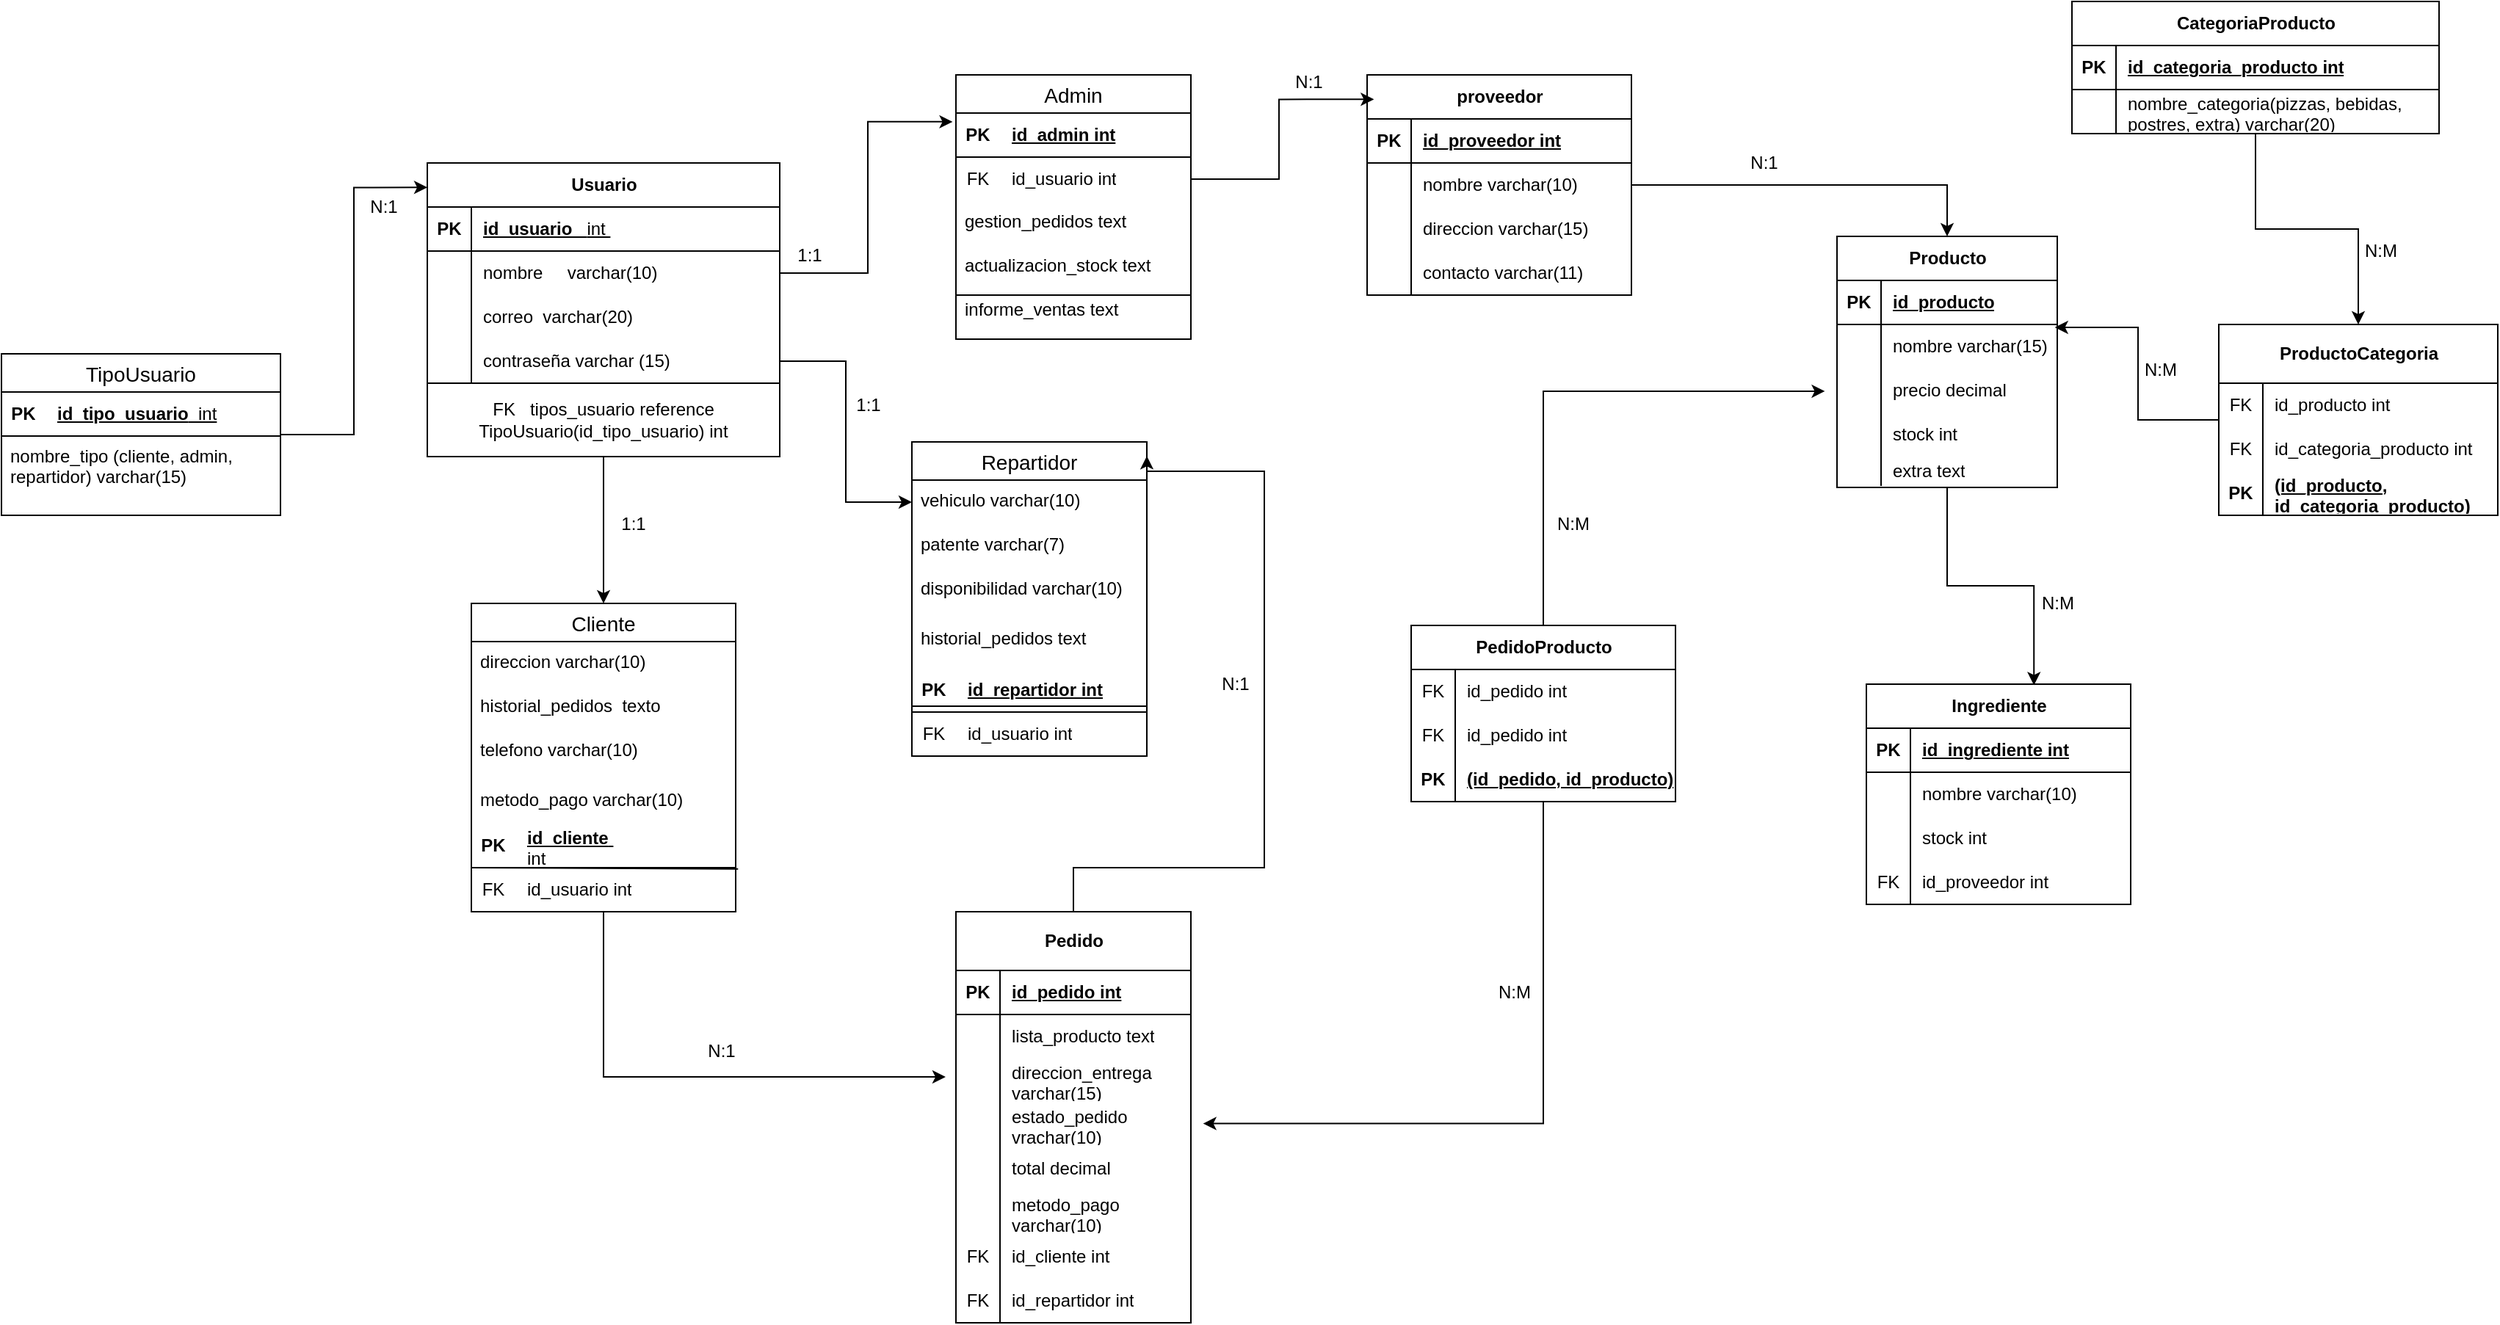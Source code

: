 <mxfile version="24.4.3" type="device">
  <diagram name="Página-1" id="sMlDPub_7h2AhAdDci2x">
    <mxGraphModel dx="1290" dy="562" grid="1" gridSize="10" guides="1" tooltips="1" connect="1" arrows="1" fold="1" page="1" pageScale="1" pageWidth="2339" pageHeight="3300" math="0" shadow="0">
      <root>
        <mxCell id="0" />
        <mxCell id="1" parent="0" />
        <mxCell id="TSrwqDApZDIMnhR_7PWg-1" value="" style="group" parent="1" vertex="1" connectable="0">
          <mxGeometry x="400" y="130" width="240" height="200" as="geometry" />
        </mxCell>
        <mxCell id="TSrwqDApZDIMnhR_7PWg-2" value="Usuario" style="shape=table;startSize=30;container=1;collapsible=1;childLayout=tableLayout;fixedRows=1;rowLines=0;fontStyle=1;align=center;resizeLast=1;html=1;" parent="TSrwqDApZDIMnhR_7PWg-1" vertex="1">
          <mxGeometry width="240.0" height="166.667" as="geometry" />
        </mxCell>
        <mxCell id="TSrwqDApZDIMnhR_7PWg-3" value="" style="shape=tableRow;horizontal=0;startSize=0;swimlaneHead=0;swimlaneBody=0;fillColor=none;collapsible=0;dropTarget=0;points=[[0,0.5],[1,0.5]];portConstraint=eastwest;top=0;left=0;right=0;bottom=1;" parent="TSrwqDApZDIMnhR_7PWg-2" vertex="1">
          <mxGeometry y="30" width="240.0" height="30" as="geometry" />
        </mxCell>
        <mxCell id="TSrwqDApZDIMnhR_7PWg-4" value="PK" style="shape=partialRectangle;connectable=0;fillColor=none;top=0;left=0;bottom=0;right=0;fontStyle=1;overflow=hidden;whiteSpace=wrap;html=1;" parent="TSrwqDApZDIMnhR_7PWg-3" vertex="1">
          <mxGeometry width="30" height="30" as="geometry">
            <mxRectangle width="30" height="30" as="alternateBounds" />
          </mxGeometry>
        </mxCell>
        <mxCell id="TSrwqDApZDIMnhR_7PWg-5" value="id_usuario&amp;nbsp; &amp;nbsp;&lt;span style=&quot;font-weight: normal;&quot;&gt;int&amp;nbsp;&lt;/span&gt;" style="shape=partialRectangle;connectable=0;fillColor=none;top=0;left=0;bottom=0;right=0;align=left;spacingLeft=6;fontStyle=5;overflow=hidden;whiteSpace=wrap;html=1;" parent="TSrwqDApZDIMnhR_7PWg-3" vertex="1">
          <mxGeometry x="30" width="210.0" height="30" as="geometry">
            <mxRectangle width="210.0" height="30" as="alternateBounds" />
          </mxGeometry>
        </mxCell>
        <mxCell id="TSrwqDApZDIMnhR_7PWg-6" value="" style="shape=tableRow;horizontal=0;startSize=0;swimlaneHead=0;swimlaneBody=0;fillColor=none;collapsible=0;dropTarget=0;points=[[0,0.5],[1,0.5]];portConstraint=eastwest;top=0;left=0;right=0;bottom=0;" parent="TSrwqDApZDIMnhR_7PWg-2" vertex="1">
          <mxGeometry y="60" width="240.0" height="30" as="geometry" />
        </mxCell>
        <mxCell id="TSrwqDApZDIMnhR_7PWg-7" value="" style="shape=partialRectangle;connectable=0;fillColor=none;top=0;left=0;bottom=0;right=0;editable=1;overflow=hidden;whiteSpace=wrap;html=1;" parent="TSrwqDApZDIMnhR_7PWg-6" vertex="1">
          <mxGeometry width="30" height="30" as="geometry">
            <mxRectangle width="30" height="30" as="alternateBounds" />
          </mxGeometry>
        </mxCell>
        <mxCell id="TSrwqDApZDIMnhR_7PWg-8" value="nombre&amp;nbsp; &amp;nbsp; &amp;nbsp;varchar(10)" style="shape=partialRectangle;connectable=0;fillColor=none;top=0;left=0;bottom=0;right=0;align=left;spacingLeft=6;overflow=hidden;whiteSpace=wrap;html=1;" parent="TSrwqDApZDIMnhR_7PWg-6" vertex="1">
          <mxGeometry x="30" width="210.0" height="30" as="geometry">
            <mxRectangle width="210.0" height="30" as="alternateBounds" />
          </mxGeometry>
        </mxCell>
        <mxCell id="TSrwqDApZDIMnhR_7PWg-9" value="" style="shape=tableRow;horizontal=0;startSize=0;swimlaneHead=0;swimlaneBody=0;fillColor=none;collapsible=0;dropTarget=0;points=[[0,0.5],[1,0.5]];portConstraint=eastwest;top=0;left=0;right=0;bottom=0;" parent="TSrwqDApZDIMnhR_7PWg-2" vertex="1">
          <mxGeometry y="90" width="240.0" height="30" as="geometry" />
        </mxCell>
        <mxCell id="TSrwqDApZDIMnhR_7PWg-10" value="" style="shape=partialRectangle;connectable=0;fillColor=none;top=0;left=0;bottom=0;right=0;editable=1;overflow=hidden;whiteSpace=wrap;html=1;" parent="TSrwqDApZDIMnhR_7PWg-9" vertex="1">
          <mxGeometry width="30" height="30" as="geometry">
            <mxRectangle width="30" height="30" as="alternateBounds" />
          </mxGeometry>
        </mxCell>
        <mxCell id="TSrwqDApZDIMnhR_7PWg-11" value="correo&amp;nbsp; varchar(20)" style="shape=partialRectangle;connectable=0;fillColor=none;top=0;left=0;bottom=0;right=0;align=left;spacingLeft=6;overflow=hidden;whiteSpace=wrap;html=1;" parent="TSrwqDApZDIMnhR_7PWg-9" vertex="1">
          <mxGeometry x="30" width="210.0" height="30" as="geometry">
            <mxRectangle width="210.0" height="30" as="alternateBounds" />
          </mxGeometry>
        </mxCell>
        <mxCell id="TSrwqDApZDIMnhR_7PWg-12" value="" style="shape=tableRow;horizontal=0;startSize=0;swimlaneHead=0;swimlaneBody=0;fillColor=none;collapsible=0;dropTarget=0;points=[[0,0.5],[1,0.5]];portConstraint=eastwest;top=0;left=0;right=0;bottom=0;" parent="TSrwqDApZDIMnhR_7PWg-2" vertex="1">
          <mxGeometry y="120" width="240.0" height="30" as="geometry" />
        </mxCell>
        <mxCell id="TSrwqDApZDIMnhR_7PWg-13" value="" style="shape=partialRectangle;connectable=0;fillColor=none;top=0;left=0;bottom=0;right=0;editable=1;overflow=hidden;whiteSpace=wrap;html=1;" parent="TSrwqDApZDIMnhR_7PWg-12" vertex="1">
          <mxGeometry width="30" height="30" as="geometry">
            <mxRectangle width="30" height="30" as="alternateBounds" />
          </mxGeometry>
        </mxCell>
        <mxCell id="TSrwqDApZDIMnhR_7PWg-14" value="contraseña varchar (15)" style="shape=partialRectangle;connectable=0;fillColor=none;top=0;left=0;bottom=0;right=0;align=left;spacingLeft=6;overflow=hidden;whiteSpace=wrap;html=1;" parent="TSrwqDApZDIMnhR_7PWg-12" vertex="1">
          <mxGeometry x="30" width="210.0" height="30" as="geometry">
            <mxRectangle width="210.0" height="30" as="alternateBounds" />
          </mxGeometry>
        </mxCell>
        <mxCell id="TSrwqDApZDIMnhR_7PWg-15" value="FK &amp;nbsp; tipos_usuario reference TipoUsuario(id_tipo_usuario) int" style="whiteSpace=wrap;html=1;align=center;" parent="TSrwqDApZDIMnhR_7PWg-1" vertex="1">
          <mxGeometry y="150" width="240" height="50" as="geometry" />
        </mxCell>
        <mxCell id="TSrwqDApZDIMnhR_7PWg-16" value="Cliente" style="swimlane;fontStyle=0;childLayout=stackLayout;horizontal=1;startSize=26;horizontalStack=0;resizeParent=1;resizeParentMax=0;resizeLast=0;collapsible=1;marginBottom=0;align=center;fontSize=14;" parent="1" vertex="1">
          <mxGeometry x="430" y="430" width="180" height="210" as="geometry" />
        </mxCell>
        <mxCell id="TSrwqDApZDIMnhR_7PWg-17" value="direccion varchar(10)" style="text;strokeColor=none;fillColor=none;spacingLeft=4;spacingRight=4;overflow=hidden;rotatable=0;points=[[0,0.5],[1,0.5]];portConstraint=eastwest;fontSize=12;whiteSpace=wrap;html=1;" parent="TSrwqDApZDIMnhR_7PWg-16" vertex="1">
          <mxGeometry y="26" width="180" height="30" as="geometry" />
        </mxCell>
        <mxCell id="TSrwqDApZDIMnhR_7PWg-18" value="historial_pedidos&amp;nbsp; texto" style="text;strokeColor=none;fillColor=none;spacingLeft=4;spacingRight=4;overflow=hidden;rotatable=0;points=[[0,0.5],[1,0.5]];portConstraint=eastwest;fontSize=12;whiteSpace=wrap;html=1;" parent="TSrwqDApZDIMnhR_7PWg-16" vertex="1">
          <mxGeometry y="56" width="180" height="30" as="geometry" />
        </mxCell>
        <mxCell id="TSrwqDApZDIMnhR_7PWg-19" value="telefono varchar(10)" style="text;strokeColor=none;fillColor=none;spacingLeft=4;spacingRight=4;overflow=hidden;rotatable=0;points=[[0,0.5],[1,0.5]];portConstraint=eastwest;fontSize=12;whiteSpace=wrap;html=1;" parent="TSrwqDApZDIMnhR_7PWg-16" vertex="1">
          <mxGeometry y="86" width="180" height="34" as="geometry" />
        </mxCell>
        <mxCell id="TSrwqDApZDIMnhR_7PWg-20" value="metodo_pago varchar(10)" style="text;strokeColor=none;fillColor=none;spacingLeft=4;spacingRight=4;overflow=hidden;rotatable=0;points=[[0,0.5],[1,0.5]];portConstraint=eastwest;fontSize=12;whiteSpace=wrap;html=1;" parent="TSrwqDApZDIMnhR_7PWg-16" vertex="1">
          <mxGeometry y="120" width="180" height="30" as="geometry" />
        </mxCell>
        <mxCell id="TSrwqDApZDIMnhR_7PWg-21" value="" style="endArrow=none;html=1;rounded=0;entryX=1.009;entryY=0.028;entryDx=0;entryDy=0;entryPerimeter=0;" parent="TSrwqDApZDIMnhR_7PWg-16" target="TSrwqDApZDIMnhR_7PWg-27" edge="1">
          <mxGeometry relative="1" as="geometry">
            <mxPoint y="180" as="sourcePoint" />
            <mxPoint x="160" y="180" as="targetPoint" />
          </mxGeometry>
        </mxCell>
        <mxCell id="TSrwqDApZDIMnhR_7PWg-22" value="" style="shape=table;startSize=0;container=1;collapsible=1;childLayout=tableLayout;fixedRows=1;rowLines=0;fontStyle=0;align=center;resizeLast=1;strokeColor=none;fillColor=none;collapsible=0;" parent="TSrwqDApZDIMnhR_7PWg-16" vertex="1">
          <mxGeometry y="150" width="180" height="30" as="geometry" />
        </mxCell>
        <mxCell id="TSrwqDApZDIMnhR_7PWg-23" value="" style="shape=tableRow;horizontal=0;startSize=0;swimlaneHead=0;swimlaneBody=0;fillColor=none;collapsible=0;dropTarget=0;points=[[0,0.5],[1,0.5]];portConstraint=eastwest;top=0;left=0;right=0;bottom=1;" parent="TSrwqDApZDIMnhR_7PWg-22" vertex="1">
          <mxGeometry width="180" height="30" as="geometry" />
        </mxCell>
        <mxCell id="TSrwqDApZDIMnhR_7PWg-24" value="PK" style="shape=partialRectangle;connectable=0;fillColor=none;top=0;left=0;bottom=0;right=0;fontStyle=1;overflow=hidden;whiteSpace=wrap;html=1;" parent="TSrwqDApZDIMnhR_7PWg-23" vertex="1">
          <mxGeometry width="30" height="30" as="geometry">
            <mxRectangle width="30" height="30" as="alternateBounds" />
          </mxGeometry>
        </mxCell>
        <mxCell id="TSrwqDApZDIMnhR_7PWg-25" value="id_cliente&lt;span style=&quot;font-weight: normal;&quot;&gt;&amp;nbsp;&lt;/span&gt;&lt;div&gt;&lt;span style=&quot;font-weight: normal;&quot;&gt;int&amp;nbsp;&lt;/span&gt;&lt;/div&gt;" style="shape=partialRectangle;connectable=0;fillColor=none;top=0;left=0;bottom=0;right=0;align=left;spacingLeft=6;fontStyle=5;overflow=hidden;whiteSpace=wrap;html=1;" parent="TSrwqDApZDIMnhR_7PWg-23" vertex="1">
          <mxGeometry x="30" width="150" height="30" as="geometry">
            <mxRectangle width="150" height="30" as="alternateBounds" />
          </mxGeometry>
        </mxCell>
        <mxCell id="TSrwqDApZDIMnhR_7PWg-26" value="" style="shape=table;startSize=0;container=1;collapsible=1;childLayout=tableLayout;fixedRows=1;rowLines=0;fontStyle=0;align=center;resizeLast=1;strokeColor=none;fillColor=none;collapsible=0;" parent="TSrwqDApZDIMnhR_7PWg-16" vertex="1">
          <mxGeometry y="180" width="180" height="30" as="geometry" />
        </mxCell>
        <mxCell id="TSrwqDApZDIMnhR_7PWg-27" value="" style="shape=tableRow;horizontal=0;startSize=0;swimlaneHead=0;swimlaneBody=0;fillColor=none;collapsible=0;dropTarget=0;points=[[0,0.5],[1,0.5]];portConstraint=eastwest;top=0;left=0;right=0;bottom=0;" parent="TSrwqDApZDIMnhR_7PWg-26" vertex="1">
          <mxGeometry width="180" height="30" as="geometry" />
        </mxCell>
        <mxCell id="TSrwqDApZDIMnhR_7PWg-28" value="FK" style="shape=partialRectangle;connectable=0;fillColor=none;top=0;left=0;bottom=0;right=0;fontStyle=0;overflow=hidden;whiteSpace=wrap;html=1;" parent="TSrwqDApZDIMnhR_7PWg-27" vertex="1">
          <mxGeometry width="30" height="30" as="geometry">
            <mxRectangle width="30" height="30" as="alternateBounds" />
          </mxGeometry>
        </mxCell>
        <mxCell id="TSrwqDApZDIMnhR_7PWg-29" value="id_usuario int" style="shape=partialRectangle;connectable=0;fillColor=none;top=0;left=0;bottom=0;right=0;align=left;spacingLeft=6;fontStyle=0;overflow=hidden;whiteSpace=wrap;html=1;" parent="TSrwqDApZDIMnhR_7PWg-27" vertex="1">
          <mxGeometry x="30" width="150" height="30" as="geometry">
            <mxRectangle width="150" height="30" as="alternateBounds" />
          </mxGeometry>
        </mxCell>
        <mxCell id="TSrwqDApZDIMnhR_7PWg-42" value="Repartidor" style="swimlane;fontStyle=0;childLayout=stackLayout;horizontal=1;startSize=26;horizontalStack=0;resizeParent=1;resizeParentMax=0;resizeLast=0;collapsible=1;marginBottom=0;align=center;fontSize=14;" parent="1" vertex="1">
          <mxGeometry x="730" y="320" width="160" height="214" as="geometry" />
        </mxCell>
        <mxCell id="TSrwqDApZDIMnhR_7PWg-43" value="vehiculo varchar(10)" style="text;strokeColor=none;fillColor=none;spacingLeft=4;spacingRight=4;overflow=hidden;rotatable=0;points=[[0,0.5],[1,0.5]];portConstraint=eastwest;fontSize=12;whiteSpace=wrap;html=1;" parent="TSrwqDApZDIMnhR_7PWg-42" vertex="1">
          <mxGeometry y="26" width="160" height="30" as="geometry" />
        </mxCell>
        <mxCell id="TSrwqDApZDIMnhR_7PWg-44" value="patente varchar(7)" style="text;strokeColor=none;fillColor=none;spacingLeft=4;spacingRight=4;overflow=hidden;rotatable=0;points=[[0,0.5],[1,0.5]];portConstraint=eastwest;fontSize=12;whiteSpace=wrap;html=1;" parent="TSrwqDApZDIMnhR_7PWg-42" vertex="1">
          <mxGeometry y="56" width="160" height="30" as="geometry" />
        </mxCell>
        <mxCell id="TSrwqDApZDIMnhR_7PWg-45" value="disponibilidad varchar(10)" style="text;strokeColor=none;fillColor=none;spacingLeft=4;spacingRight=4;overflow=hidden;rotatable=0;points=[[0,0.5],[1,0.5]];portConstraint=eastwest;fontSize=12;whiteSpace=wrap;html=1;" parent="TSrwqDApZDIMnhR_7PWg-42" vertex="1">
          <mxGeometry y="86" width="160" height="34" as="geometry" />
        </mxCell>
        <mxCell id="TSrwqDApZDIMnhR_7PWg-46" value="historial_pedidos text" style="text;strokeColor=none;fillColor=none;spacingLeft=4;spacingRight=4;overflow=hidden;rotatable=0;points=[[0,0.5],[1,0.5]];portConstraint=eastwest;fontSize=12;whiteSpace=wrap;html=1;" parent="TSrwqDApZDIMnhR_7PWg-42" vertex="1">
          <mxGeometry y="120" width="160" height="34" as="geometry" />
        </mxCell>
        <mxCell id="TSrwqDApZDIMnhR_7PWg-47" value="" style="endArrow=none;html=1;rounded=0;" parent="TSrwqDApZDIMnhR_7PWg-42" edge="1">
          <mxGeometry relative="1" as="geometry">
            <mxPoint y="180" as="sourcePoint" />
            <mxPoint x="160" y="180" as="targetPoint" />
          </mxGeometry>
        </mxCell>
        <mxCell id="TSrwqDApZDIMnhR_7PWg-48" value="" style="shape=table;startSize=0;container=1;collapsible=1;childLayout=tableLayout;fixedRows=1;rowLines=0;fontStyle=0;align=center;resizeLast=1;strokeColor=none;fillColor=none;collapsible=0;" parent="TSrwqDApZDIMnhR_7PWg-42" vertex="1">
          <mxGeometry y="154" width="160" height="30" as="geometry" />
        </mxCell>
        <mxCell id="TSrwqDApZDIMnhR_7PWg-49" value="" style="shape=tableRow;horizontal=0;startSize=0;swimlaneHead=0;swimlaneBody=0;fillColor=none;collapsible=0;dropTarget=0;points=[[0,0.5],[1,0.5]];portConstraint=eastwest;top=0;left=0;right=0;bottom=1;" parent="TSrwqDApZDIMnhR_7PWg-48" vertex="1">
          <mxGeometry width="160" height="30" as="geometry" />
        </mxCell>
        <mxCell id="TSrwqDApZDIMnhR_7PWg-50" value="PK" style="shape=partialRectangle;connectable=0;fillColor=none;top=0;left=0;bottom=0;right=0;fontStyle=1;overflow=hidden;whiteSpace=wrap;html=1;" parent="TSrwqDApZDIMnhR_7PWg-49" vertex="1">
          <mxGeometry width="30" height="30" as="geometry">
            <mxRectangle width="30" height="30" as="alternateBounds" />
          </mxGeometry>
        </mxCell>
        <mxCell id="TSrwqDApZDIMnhR_7PWg-51" value="id_repartidor int" style="shape=partialRectangle;connectable=0;fillColor=none;top=0;left=0;bottom=0;right=0;align=left;spacingLeft=6;fontStyle=5;overflow=hidden;whiteSpace=wrap;html=1;" parent="TSrwqDApZDIMnhR_7PWg-49" vertex="1">
          <mxGeometry x="30" width="130" height="30" as="geometry">
            <mxRectangle width="130" height="30" as="alternateBounds" />
          </mxGeometry>
        </mxCell>
        <mxCell id="TSrwqDApZDIMnhR_7PWg-52" value="" style="shape=table;startSize=0;container=1;collapsible=1;childLayout=tableLayout;fixedRows=1;rowLines=0;fontStyle=0;align=center;resizeLast=1;strokeColor=none;fillColor=none;collapsible=0;" parent="TSrwqDApZDIMnhR_7PWg-42" vertex="1">
          <mxGeometry y="184" width="160" height="30" as="geometry" />
        </mxCell>
        <mxCell id="TSrwqDApZDIMnhR_7PWg-53" value="" style="shape=tableRow;horizontal=0;startSize=0;swimlaneHead=0;swimlaneBody=0;fillColor=none;collapsible=0;dropTarget=0;points=[[0,0.5],[1,0.5]];portConstraint=eastwest;top=0;left=0;right=0;bottom=0;" parent="TSrwqDApZDIMnhR_7PWg-52" vertex="1">
          <mxGeometry width="160" height="30" as="geometry" />
        </mxCell>
        <mxCell id="TSrwqDApZDIMnhR_7PWg-54" value="FK" style="shape=partialRectangle;connectable=0;fillColor=none;top=0;left=0;bottom=0;right=0;fontStyle=0;overflow=hidden;whiteSpace=wrap;html=1;" parent="TSrwqDApZDIMnhR_7PWg-53" vertex="1">
          <mxGeometry width="30" height="30" as="geometry">
            <mxRectangle width="30" height="30" as="alternateBounds" />
          </mxGeometry>
        </mxCell>
        <mxCell id="TSrwqDApZDIMnhR_7PWg-55" value="id_usuario int" style="shape=partialRectangle;connectable=0;fillColor=none;top=0;left=0;bottom=0;right=0;align=left;spacingLeft=6;fontStyle=0;overflow=hidden;whiteSpace=wrap;html=1;" parent="TSrwqDApZDIMnhR_7PWg-53" vertex="1">
          <mxGeometry x="30" width="130" height="30" as="geometry">
            <mxRectangle width="130" height="30" as="alternateBounds" />
          </mxGeometry>
        </mxCell>
        <mxCell id="TSrwqDApZDIMnhR_7PWg-56" value="Producto" style="shape=table;startSize=30;container=1;collapsible=1;childLayout=tableLayout;fixedRows=1;rowLines=0;fontStyle=1;align=center;resizeLast=1;html=1;" parent="1" vertex="1">
          <mxGeometry x="1360" y="180" width="150" height="171" as="geometry" />
        </mxCell>
        <mxCell id="TSrwqDApZDIMnhR_7PWg-57" value="" style="shape=tableRow;horizontal=0;startSize=0;swimlaneHead=0;swimlaneBody=0;fillColor=none;collapsible=0;dropTarget=0;points=[[0,0.5],[1,0.5]];portConstraint=eastwest;top=0;left=0;right=0;bottom=1;" parent="TSrwqDApZDIMnhR_7PWg-56" vertex="1">
          <mxGeometry y="30" width="150" height="30" as="geometry" />
        </mxCell>
        <mxCell id="TSrwqDApZDIMnhR_7PWg-58" value="PK" style="shape=partialRectangle;connectable=0;fillColor=none;top=0;left=0;bottom=0;right=0;fontStyle=1;overflow=hidden;whiteSpace=wrap;html=1;" parent="TSrwqDApZDIMnhR_7PWg-57" vertex="1">
          <mxGeometry width="30" height="30" as="geometry">
            <mxRectangle width="30" height="30" as="alternateBounds" />
          </mxGeometry>
        </mxCell>
        <mxCell id="TSrwqDApZDIMnhR_7PWg-59" value="id_producto" style="shape=partialRectangle;connectable=0;fillColor=none;top=0;left=0;bottom=0;right=0;align=left;spacingLeft=6;fontStyle=5;overflow=hidden;whiteSpace=wrap;html=1;" parent="TSrwqDApZDIMnhR_7PWg-57" vertex="1">
          <mxGeometry x="30" width="120" height="30" as="geometry">
            <mxRectangle width="120" height="30" as="alternateBounds" />
          </mxGeometry>
        </mxCell>
        <mxCell id="TSrwqDApZDIMnhR_7PWg-60" value="" style="shape=tableRow;horizontal=0;startSize=0;swimlaneHead=0;swimlaneBody=0;fillColor=none;collapsible=0;dropTarget=0;points=[[0,0.5],[1,0.5]];portConstraint=eastwest;top=0;left=0;right=0;bottom=0;" parent="TSrwqDApZDIMnhR_7PWg-56" vertex="1">
          <mxGeometry y="60" width="150" height="30" as="geometry" />
        </mxCell>
        <mxCell id="TSrwqDApZDIMnhR_7PWg-61" value="" style="shape=partialRectangle;connectable=0;fillColor=none;top=0;left=0;bottom=0;right=0;editable=1;overflow=hidden;whiteSpace=wrap;html=1;" parent="TSrwqDApZDIMnhR_7PWg-60" vertex="1">
          <mxGeometry width="30" height="30" as="geometry">
            <mxRectangle width="30" height="30" as="alternateBounds" />
          </mxGeometry>
        </mxCell>
        <mxCell id="TSrwqDApZDIMnhR_7PWg-62" value="nombre varchar(15)" style="shape=partialRectangle;connectable=0;fillColor=none;top=0;left=0;bottom=0;right=0;align=left;spacingLeft=6;overflow=hidden;whiteSpace=wrap;html=1;" parent="TSrwqDApZDIMnhR_7PWg-60" vertex="1">
          <mxGeometry x="30" width="120" height="30" as="geometry">
            <mxRectangle width="120" height="30" as="alternateBounds" />
          </mxGeometry>
        </mxCell>
        <mxCell id="TSrwqDApZDIMnhR_7PWg-63" value="" style="shape=tableRow;horizontal=0;startSize=0;swimlaneHead=0;swimlaneBody=0;fillColor=none;collapsible=0;dropTarget=0;points=[[0,0.5],[1,0.5]];portConstraint=eastwest;top=0;left=0;right=0;bottom=0;" parent="TSrwqDApZDIMnhR_7PWg-56" vertex="1">
          <mxGeometry y="90" width="150" height="30" as="geometry" />
        </mxCell>
        <mxCell id="TSrwqDApZDIMnhR_7PWg-64" value="" style="shape=partialRectangle;connectable=0;fillColor=none;top=0;left=0;bottom=0;right=0;editable=1;overflow=hidden;whiteSpace=wrap;html=1;" parent="TSrwqDApZDIMnhR_7PWg-63" vertex="1">
          <mxGeometry width="30" height="30" as="geometry">
            <mxRectangle width="30" height="30" as="alternateBounds" />
          </mxGeometry>
        </mxCell>
        <mxCell id="TSrwqDApZDIMnhR_7PWg-65" value="precio decimal" style="shape=partialRectangle;connectable=0;fillColor=none;top=0;left=0;bottom=0;right=0;align=left;spacingLeft=6;overflow=hidden;whiteSpace=wrap;html=1;" parent="TSrwqDApZDIMnhR_7PWg-63" vertex="1">
          <mxGeometry x="30" width="120" height="30" as="geometry">
            <mxRectangle width="120" height="30" as="alternateBounds" />
          </mxGeometry>
        </mxCell>
        <mxCell id="TSrwqDApZDIMnhR_7PWg-66" value="" style="shape=tableRow;horizontal=0;startSize=0;swimlaneHead=0;swimlaneBody=0;fillColor=none;collapsible=0;dropTarget=0;points=[[0,0.5],[1,0.5]];portConstraint=eastwest;top=0;left=0;right=0;bottom=0;" parent="TSrwqDApZDIMnhR_7PWg-56" vertex="1">
          <mxGeometry y="120" width="150" height="30" as="geometry" />
        </mxCell>
        <mxCell id="TSrwqDApZDIMnhR_7PWg-67" value="" style="shape=partialRectangle;connectable=0;fillColor=none;top=0;left=0;bottom=0;right=0;editable=1;overflow=hidden;whiteSpace=wrap;html=1;" parent="TSrwqDApZDIMnhR_7PWg-66" vertex="1">
          <mxGeometry width="30" height="30" as="geometry">
            <mxRectangle width="30" height="30" as="alternateBounds" />
          </mxGeometry>
        </mxCell>
        <mxCell id="TSrwqDApZDIMnhR_7PWg-68" value="stock int" style="shape=partialRectangle;connectable=0;fillColor=none;top=0;left=0;bottom=0;right=0;align=left;spacingLeft=6;overflow=hidden;whiteSpace=wrap;html=1;" parent="TSrwqDApZDIMnhR_7PWg-66" vertex="1">
          <mxGeometry x="30" width="120" height="30" as="geometry">
            <mxRectangle width="120" height="30" as="alternateBounds" />
          </mxGeometry>
        </mxCell>
        <mxCell id="TSrwqDApZDIMnhR_7PWg-69" style="shape=tableRow;horizontal=0;startSize=0;swimlaneHead=0;swimlaneBody=0;fillColor=none;collapsible=0;dropTarget=0;points=[[0,0.5],[1,0.5]];portConstraint=eastwest;top=0;left=0;right=0;bottom=0;" parent="TSrwqDApZDIMnhR_7PWg-56" vertex="1">
          <mxGeometry y="150" width="150" height="20" as="geometry" />
        </mxCell>
        <mxCell id="TSrwqDApZDIMnhR_7PWg-70" style="shape=partialRectangle;connectable=0;fillColor=none;top=0;left=0;bottom=0;right=0;editable=1;overflow=hidden;whiteSpace=wrap;html=1;" parent="TSrwqDApZDIMnhR_7PWg-69" vertex="1">
          <mxGeometry width="30" height="20" as="geometry">
            <mxRectangle width="30" height="20" as="alternateBounds" />
          </mxGeometry>
        </mxCell>
        <mxCell id="TSrwqDApZDIMnhR_7PWg-71" value="extra text" style="shape=partialRectangle;connectable=0;fillColor=none;top=0;left=0;bottom=0;right=0;align=left;spacingLeft=6;overflow=hidden;whiteSpace=wrap;html=1;" parent="TSrwqDApZDIMnhR_7PWg-69" vertex="1">
          <mxGeometry x="30" width="120" height="20" as="geometry">
            <mxRectangle width="120" height="20" as="alternateBounds" />
          </mxGeometry>
        </mxCell>
        <mxCell id="TSrwqDApZDIMnhR_7PWg-72" value="Ingrediente" style="shape=table;startSize=30;container=1;collapsible=1;childLayout=tableLayout;fixedRows=1;rowLines=0;fontStyle=1;align=center;resizeLast=1;html=1;" parent="1" vertex="1">
          <mxGeometry x="1380" y="485" width="180" height="150" as="geometry" />
        </mxCell>
        <mxCell id="TSrwqDApZDIMnhR_7PWg-73" value="" style="shape=tableRow;horizontal=0;startSize=0;swimlaneHead=0;swimlaneBody=0;fillColor=none;collapsible=0;dropTarget=0;points=[[0,0.5],[1,0.5]];portConstraint=eastwest;top=0;left=0;right=0;bottom=1;" parent="TSrwqDApZDIMnhR_7PWg-72" vertex="1">
          <mxGeometry y="30" width="180" height="30" as="geometry" />
        </mxCell>
        <mxCell id="TSrwqDApZDIMnhR_7PWg-74" value="PK" style="shape=partialRectangle;connectable=0;fillColor=none;top=0;left=0;bottom=0;right=0;fontStyle=1;overflow=hidden;whiteSpace=wrap;html=1;" parent="TSrwqDApZDIMnhR_7PWg-73" vertex="1">
          <mxGeometry width="30" height="30" as="geometry">
            <mxRectangle width="30" height="30" as="alternateBounds" />
          </mxGeometry>
        </mxCell>
        <mxCell id="TSrwqDApZDIMnhR_7PWg-75" value="id_ingrediente int" style="shape=partialRectangle;connectable=0;fillColor=none;top=0;left=0;bottom=0;right=0;align=left;spacingLeft=6;fontStyle=5;overflow=hidden;whiteSpace=wrap;html=1;" parent="TSrwqDApZDIMnhR_7PWg-73" vertex="1">
          <mxGeometry x="30" width="150" height="30" as="geometry">
            <mxRectangle width="150" height="30" as="alternateBounds" />
          </mxGeometry>
        </mxCell>
        <mxCell id="TSrwqDApZDIMnhR_7PWg-76" value="" style="shape=tableRow;horizontal=0;startSize=0;swimlaneHead=0;swimlaneBody=0;fillColor=none;collapsible=0;dropTarget=0;points=[[0,0.5],[1,0.5]];portConstraint=eastwest;top=0;left=0;right=0;bottom=0;" parent="TSrwqDApZDIMnhR_7PWg-72" vertex="1">
          <mxGeometry y="60" width="180" height="30" as="geometry" />
        </mxCell>
        <mxCell id="TSrwqDApZDIMnhR_7PWg-77" value="" style="shape=partialRectangle;connectable=0;fillColor=none;top=0;left=0;bottom=0;right=0;editable=1;overflow=hidden;whiteSpace=wrap;html=1;" parent="TSrwqDApZDIMnhR_7PWg-76" vertex="1">
          <mxGeometry width="30" height="30" as="geometry">
            <mxRectangle width="30" height="30" as="alternateBounds" />
          </mxGeometry>
        </mxCell>
        <mxCell id="TSrwqDApZDIMnhR_7PWg-78" value="nombre varchar(10)" style="shape=partialRectangle;connectable=0;fillColor=none;top=0;left=0;bottom=0;right=0;align=left;spacingLeft=6;overflow=hidden;whiteSpace=wrap;html=1;" parent="TSrwqDApZDIMnhR_7PWg-76" vertex="1">
          <mxGeometry x="30" width="150" height="30" as="geometry">
            <mxRectangle width="150" height="30" as="alternateBounds" />
          </mxGeometry>
        </mxCell>
        <mxCell id="TSrwqDApZDIMnhR_7PWg-79" value="" style="shape=tableRow;horizontal=0;startSize=0;swimlaneHead=0;swimlaneBody=0;fillColor=none;collapsible=0;dropTarget=0;points=[[0,0.5],[1,0.5]];portConstraint=eastwest;top=0;left=0;right=0;bottom=0;" parent="TSrwqDApZDIMnhR_7PWg-72" vertex="1">
          <mxGeometry y="90" width="180" height="30" as="geometry" />
        </mxCell>
        <mxCell id="TSrwqDApZDIMnhR_7PWg-80" value="" style="shape=partialRectangle;connectable=0;fillColor=none;top=0;left=0;bottom=0;right=0;editable=1;overflow=hidden;whiteSpace=wrap;html=1;" parent="TSrwqDApZDIMnhR_7PWg-79" vertex="1">
          <mxGeometry width="30" height="30" as="geometry">
            <mxRectangle width="30" height="30" as="alternateBounds" />
          </mxGeometry>
        </mxCell>
        <mxCell id="TSrwqDApZDIMnhR_7PWg-81" value="stock int" style="shape=partialRectangle;connectable=0;fillColor=none;top=0;left=0;bottom=0;right=0;align=left;spacingLeft=6;overflow=hidden;whiteSpace=wrap;html=1;" parent="TSrwqDApZDIMnhR_7PWg-79" vertex="1">
          <mxGeometry x="30" width="150" height="30" as="geometry">
            <mxRectangle width="150" height="30" as="alternateBounds" />
          </mxGeometry>
        </mxCell>
        <mxCell id="TSrwqDApZDIMnhR_7PWg-82" value="" style="shape=tableRow;horizontal=0;startSize=0;swimlaneHead=0;swimlaneBody=0;fillColor=none;collapsible=0;dropTarget=0;points=[[0,0.5],[1,0.5]];portConstraint=eastwest;top=0;left=0;right=0;bottom=0;" parent="TSrwqDApZDIMnhR_7PWg-72" vertex="1">
          <mxGeometry y="120" width="180" height="30" as="geometry" />
        </mxCell>
        <mxCell id="TSrwqDApZDIMnhR_7PWg-83" value="FK" style="shape=partialRectangle;connectable=0;fillColor=none;top=0;left=0;bottom=0;right=0;fontStyle=0;overflow=hidden;whiteSpace=wrap;html=1;" parent="TSrwqDApZDIMnhR_7PWg-82" vertex="1">
          <mxGeometry width="30" height="30" as="geometry">
            <mxRectangle width="30" height="30" as="alternateBounds" />
          </mxGeometry>
        </mxCell>
        <mxCell id="TSrwqDApZDIMnhR_7PWg-84" value="id_proveedor int" style="shape=partialRectangle;connectable=0;fillColor=none;top=0;left=0;bottom=0;right=0;align=left;spacingLeft=6;fontStyle=0;overflow=hidden;whiteSpace=wrap;html=1;" parent="TSrwqDApZDIMnhR_7PWg-82" vertex="1">
          <mxGeometry x="30" width="150" height="30" as="geometry">
            <mxRectangle width="150" height="30" as="alternateBounds" />
          </mxGeometry>
        </mxCell>
        <mxCell id="TSrwqDApZDIMnhR_7PWg-201" style="edgeStyle=orthogonalEdgeStyle;rounded=0;orthogonalLoop=1;jettySize=auto;html=1;" parent="1" source="TSrwqDApZDIMnhR_7PWg-85" target="TSrwqDApZDIMnhR_7PWg-111" edge="1">
          <mxGeometry relative="1" as="geometry" />
        </mxCell>
        <mxCell id="TSrwqDApZDIMnhR_7PWg-85" value="CategoriaProducto" style="shape=table;startSize=30;container=1;collapsible=1;childLayout=tableLayout;fixedRows=1;rowLines=0;fontStyle=1;align=center;resizeLast=1;html=1;" parent="1" vertex="1">
          <mxGeometry x="1520" y="20" width="250" height="90" as="geometry" />
        </mxCell>
        <mxCell id="TSrwqDApZDIMnhR_7PWg-86" value="" style="shape=tableRow;horizontal=0;startSize=0;swimlaneHead=0;swimlaneBody=0;fillColor=none;collapsible=0;dropTarget=0;points=[[0,0.5],[1,0.5]];portConstraint=eastwest;top=0;left=0;right=0;bottom=1;" parent="TSrwqDApZDIMnhR_7PWg-85" vertex="1">
          <mxGeometry y="30" width="250" height="30" as="geometry" />
        </mxCell>
        <mxCell id="TSrwqDApZDIMnhR_7PWg-87" value="PK" style="shape=partialRectangle;connectable=0;fillColor=none;top=0;left=0;bottom=0;right=0;fontStyle=1;overflow=hidden;whiteSpace=wrap;html=1;" parent="TSrwqDApZDIMnhR_7PWg-86" vertex="1">
          <mxGeometry width="30" height="30" as="geometry">
            <mxRectangle width="30" height="30" as="alternateBounds" />
          </mxGeometry>
        </mxCell>
        <mxCell id="TSrwqDApZDIMnhR_7PWg-88" value="id_categoria_producto int" style="shape=partialRectangle;connectable=0;fillColor=none;top=0;left=0;bottom=0;right=0;align=left;spacingLeft=6;fontStyle=5;overflow=hidden;whiteSpace=wrap;html=1;" parent="TSrwqDApZDIMnhR_7PWg-86" vertex="1">
          <mxGeometry x="30" width="220" height="30" as="geometry">
            <mxRectangle width="220" height="30" as="alternateBounds" />
          </mxGeometry>
        </mxCell>
        <mxCell id="TSrwqDApZDIMnhR_7PWg-89" value="" style="shape=tableRow;horizontal=0;startSize=0;swimlaneHead=0;swimlaneBody=0;fillColor=none;collapsible=0;dropTarget=0;points=[[0,0.5],[1,0.5]];portConstraint=eastwest;top=0;left=0;right=0;bottom=0;" parent="TSrwqDApZDIMnhR_7PWg-85" vertex="1">
          <mxGeometry y="60" width="250" height="30" as="geometry" />
        </mxCell>
        <mxCell id="TSrwqDApZDIMnhR_7PWg-90" value="" style="shape=partialRectangle;connectable=0;fillColor=none;top=0;left=0;bottom=0;right=0;editable=1;overflow=hidden;whiteSpace=wrap;html=1;" parent="TSrwqDApZDIMnhR_7PWg-89" vertex="1">
          <mxGeometry width="30" height="30" as="geometry">
            <mxRectangle width="30" height="30" as="alternateBounds" />
          </mxGeometry>
        </mxCell>
        <mxCell id="TSrwqDApZDIMnhR_7PWg-91" value="nombre_categoria(pizzas, bebidas, postres, extra) varchar(20)" style="shape=partialRectangle;connectable=0;fillColor=none;top=0;left=0;bottom=0;right=0;align=left;spacingLeft=6;overflow=hidden;whiteSpace=wrap;html=1;" parent="TSrwqDApZDIMnhR_7PWg-89" vertex="1">
          <mxGeometry x="30" width="220" height="30" as="geometry">
            <mxRectangle width="220" height="30" as="alternateBounds" />
          </mxGeometry>
        </mxCell>
        <mxCell id="TSrwqDApZDIMnhR_7PWg-92" value="proveedor" style="shape=table;startSize=30;container=1;collapsible=1;childLayout=tableLayout;fixedRows=1;rowLines=0;fontStyle=1;align=center;resizeLast=1;html=1;" parent="1" vertex="1">
          <mxGeometry x="1040" y="70" width="180" height="150" as="geometry" />
        </mxCell>
        <mxCell id="TSrwqDApZDIMnhR_7PWg-93" value="" style="shape=tableRow;horizontal=0;startSize=0;swimlaneHead=0;swimlaneBody=0;fillColor=none;collapsible=0;dropTarget=0;points=[[0,0.5],[1,0.5]];portConstraint=eastwest;top=0;left=0;right=0;bottom=1;" parent="TSrwqDApZDIMnhR_7PWg-92" vertex="1">
          <mxGeometry y="30" width="180" height="30" as="geometry" />
        </mxCell>
        <mxCell id="TSrwqDApZDIMnhR_7PWg-94" value="PK" style="shape=partialRectangle;connectable=0;fillColor=none;top=0;left=0;bottom=0;right=0;fontStyle=1;overflow=hidden;whiteSpace=wrap;html=1;" parent="TSrwqDApZDIMnhR_7PWg-93" vertex="1">
          <mxGeometry width="30" height="30" as="geometry">
            <mxRectangle width="30" height="30" as="alternateBounds" />
          </mxGeometry>
        </mxCell>
        <mxCell id="TSrwqDApZDIMnhR_7PWg-95" value="id_proveedor int" style="shape=partialRectangle;connectable=0;fillColor=none;top=0;left=0;bottom=0;right=0;align=left;spacingLeft=6;fontStyle=5;overflow=hidden;whiteSpace=wrap;html=1;" parent="TSrwqDApZDIMnhR_7PWg-93" vertex="1">
          <mxGeometry x="30" width="150" height="30" as="geometry">
            <mxRectangle width="150" height="30" as="alternateBounds" />
          </mxGeometry>
        </mxCell>
        <mxCell id="TSrwqDApZDIMnhR_7PWg-96" value="" style="shape=tableRow;horizontal=0;startSize=0;swimlaneHead=0;swimlaneBody=0;fillColor=none;collapsible=0;dropTarget=0;points=[[0,0.5],[1,0.5]];portConstraint=eastwest;top=0;left=0;right=0;bottom=0;" parent="TSrwqDApZDIMnhR_7PWg-92" vertex="1">
          <mxGeometry y="60" width="180" height="30" as="geometry" />
        </mxCell>
        <mxCell id="TSrwqDApZDIMnhR_7PWg-97" value="" style="shape=partialRectangle;connectable=0;fillColor=none;top=0;left=0;bottom=0;right=0;editable=1;overflow=hidden;whiteSpace=wrap;html=1;" parent="TSrwqDApZDIMnhR_7PWg-96" vertex="1">
          <mxGeometry width="30" height="30" as="geometry">
            <mxRectangle width="30" height="30" as="alternateBounds" />
          </mxGeometry>
        </mxCell>
        <mxCell id="TSrwqDApZDIMnhR_7PWg-98" value="nombre varchar(10)" style="shape=partialRectangle;connectable=0;fillColor=none;top=0;left=0;bottom=0;right=0;align=left;spacingLeft=6;overflow=hidden;whiteSpace=wrap;html=1;" parent="TSrwqDApZDIMnhR_7PWg-96" vertex="1">
          <mxGeometry x="30" width="150" height="30" as="geometry">
            <mxRectangle width="150" height="30" as="alternateBounds" />
          </mxGeometry>
        </mxCell>
        <mxCell id="TSrwqDApZDIMnhR_7PWg-99" value="" style="shape=tableRow;horizontal=0;startSize=0;swimlaneHead=0;swimlaneBody=0;fillColor=none;collapsible=0;dropTarget=0;points=[[0,0.5],[1,0.5]];portConstraint=eastwest;top=0;left=0;right=0;bottom=0;" parent="TSrwqDApZDIMnhR_7PWg-92" vertex="1">
          <mxGeometry y="90" width="180" height="30" as="geometry" />
        </mxCell>
        <mxCell id="TSrwqDApZDIMnhR_7PWg-100" value="" style="shape=partialRectangle;connectable=0;fillColor=none;top=0;left=0;bottom=0;right=0;editable=1;overflow=hidden;whiteSpace=wrap;html=1;" parent="TSrwqDApZDIMnhR_7PWg-99" vertex="1">
          <mxGeometry width="30" height="30" as="geometry">
            <mxRectangle width="30" height="30" as="alternateBounds" />
          </mxGeometry>
        </mxCell>
        <mxCell id="TSrwqDApZDIMnhR_7PWg-101" value="direccion varchar(15)" style="shape=partialRectangle;connectable=0;fillColor=none;top=0;left=0;bottom=0;right=0;align=left;spacingLeft=6;overflow=hidden;whiteSpace=wrap;html=1;" parent="TSrwqDApZDIMnhR_7PWg-99" vertex="1">
          <mxGeometry x="30" width="150" height="30" as="geometry">
            <mxRectangle width="150" height="30" as="alternateBounds" />
          </mxGeometry>
        </mxCell>
        <mxCell id="TSrwqDApZDIMnhR_7PWg-102" value="" style="shape=tableRow;horizontal=0;startSize=0;swimlaneHead=0;swimlaneBody=0;fillColor=none;collapsible=0;dropTarget=0;points=[[0,0.5],[1,0.5]];portConstraint=eastwest;top=0;left=0;right=0;bottom=0;" parent="TSrwqDApZDIMnhR_7PWg-92" vertex="1">
          <mxGeometry y="120" width="180" height="30" as="geometry" />
        </mxCell>
        <mxCell id="TSrwqDApZDIMnhR_7PWg-103" value="" style="shape=partialRectangle;connectable=0;fillColor=none;top=0;left=0;bottom=0;right=0;editable=1;overflow=hidden;whiteSpace=wrap;html=1;" parent="TSrwqDApZDIMnhR_7PWg-102" vertex="1">
          <mxGeometry width="30" height="30" as="geometry">
            <mxRectangle width="30" height="30" as="alternateBounds" />
          </mxGeometry>
        </mxCell>
        <mxCell id="TSrwqDApZDIMnhR_7PWg-104" value="contacto varchar(11)" style="shape=partialRectangle;connectable=0;fillColor=none;top=0;left=0;bottom=0;right=0;align=left;spacingLeft=6;overflow=hidden;whiteSpace=wrap;html=1;" parent="TSrwqDApZDIMnhR_7PWg-102" vertex="1">
          <mxGeometry x="30" width="150" height="30" as="geometry">
            <mxRectangle width="150" height="30" as="alternateBounds" />
          </mxGeometry>
        </mxCell>
        <mxCell id="TSrwqDApZDIMnhR_7PWg-105" value="TipoUsuario" style="swimlane;fontStyle=0;childLayout=stackLayout;horizontal=1;startSize=26;horizontalStack=0;resizeParent=1;resizeParentMax=0;resizeLast=0;collapsible=1;marginBottom=0;align=center;fontSize=14;" parent="1" vertex="1">
          <mxGeometry x="110" y="260" width="190" height="110" as="geometry" />
        </mxCell>
        <mxCell id="TSrwqDApZDIMnhR_7PWg-106" value="" style="shape=table;startSize=0;container=1;collapsible=1;childLayout=tableLayout;fixedRows=1;rowLines=0;fontStyle=0;align=center;resizeLast=1;strokeColor=none;fillColor=none;collapsible=0;" parent="TSrwqDApZDIMnhR_7PWg-105" vertex="1">
          <mxGeometry y="26" width="190" height="30" as="geometry" />
        </mxCell>
        <mxCell id="TSrwqDApZDIMnhR_7PWg-107" value="" style="shape=tableRow;horizontal=0;startSize=0;swimlaneHead=0;swimlaneBody=0;fillColor=none;collapsible=0;dropTarget=0;points=[[0,0.5],[1,0.5]];portConstraint=eastwest;top=0;left=0;right=0;bottom=1;" parent="TSrwqDApZDIMnhR_7PWg-106" vertex="1">
          <mxGeometry width="190" height="30" as="geometry" />
        </mxCell>
        <mxCell id="TSrwqDApZDIMnhR_7PWg-108" value="PK" style="shape=partialRectangle;connectable=0;fillColor=none;top=0;left=0;bottom=0;right=0;fontStyle=1;overflow=hidden;whiteSpace=wrap;html=1;" parent="TSrwqDApZDIMnhR_7PWg-107" vertex="1">
          <mxGeometry width="30" height="30" as="geometry">
            <mxRectangle width="30" height="30" as="alternateBounds" />
          </mxGeometry>
        </mxCell>
        <mxCell id="TSrwqDApZDIMnhR_7PWg-109" value="id_tipo_usuario&lt;span style=&quot;font-weight: normal;&quot;&gt;&amp;nbsp; int&lt;/span&gt;" style="shape=partialRectangle;connectable=0;fillColor=none;top=0;left=0;bottom=0;right=0;align=left;spacingLeft=6;fontStyle=5;overflow=hidden;whiteSpace=wrap;html=1;" parent="TSrwqDApZDIMnhR_7PWg-107" vertex="1">
          <mxGeometry x="30" width="160" height="30" as="geometry">
            <mxRectangle width="160" height="30" as="alternateBounds" />
          </mxGeometry>
        </mxCell>
        <mxCell id="TSrwqDApZDIMnhR_7PWg-110" value="nombre_tipo (cliente, admin, repartidor) varchar(15)" style="text;strokeColor=none;fillColor=none;spacingLeft=4;spacingRight=4;overflow=hidden;rotatable=0;points=[[0,0.5],[1,0.5]];portConstraint=eastwest;fontSize=12;whiteSpace=wrap;html=1;" parent="TSrwqDApZDIMnhR_7PWg-105" vertex="1">
          <mxGeometry y="56" width="190" height="54" as="geometry" />
        </mxCell>
        <mxCell id="TSrwqDApZDIMnhR_7PWg-111" value="ProductoCategoria" style="shape=table;startSize=40;container=1;collapsible=1;childLayout=tableLayout;fixedRows=1;rowLines=0;fontStyle=1;align=center;resizeLast=1;html=1;" parent="1" vertex="1">
          <mxGeometry x="1620" y="240" width="190" height="130" as="geometry" />
        </mxCell>
        <mxCell id="TSrwqDApZDIMnhR_7PWg-112" value="" style="shape=tableRow;horizontal=0;startSize=0;swimlaneHead=0;swimlaneBody=0;fillColor=none;collapsible=0;dropTarget=0;points=[[0,0.5],[1,0.5]];portConstraint=eastwest;top=0;left=0;right=0;bottom=0;" parent="TSrwqDApZDIMnhR_7PWg-111" vertex="1">
          <mxGeometry y="40" width="190" height="30" as="geometry" />
        </mxCell>
        <mxCell id="TSrwqDApZDIMnhR_7PWg-113" value="FK" style="shape=partialRectangle;connectable=0;fillColor=none;top=0;left=0;bottom=0;right=0;fontStyle=0;overflow=hidden;whiteSpace=wrap;html=1;" parent="TSrwqDApZDIMnhR_7PWg-112" vertex="1">
          <mxGeometry width="30" height="30" as="geometry">
            <mxRectangle width="30" height="30" as="alternateBounds" />
          </mxGeometry>
        </mxCell>
        <mxCell id="TSrwqDApZDIMnhR_7PWg-114" value="id_producto int" style="shape=partialRectangle;connectable=0;fillColor=none;top=0;left=0;bottom=0;right=0;align=left;spacingLeft=6;fontStyle=0;overflow=hidden;whiteSpace=wrap;html=1;" parent="TSrwqDApZDIMnhR_7PWg-112" vertex="1">
          <mxGeometry x="30" width="160" height="30" as="geometry">
            <mxRectangle width="160" height="30" as="alternateBounds" />
          </mxGeometry>
        </mxCell>
        <mxCell id="TSrwqDApZDIMnhR_7PWg-115" value="" style="shape=tableRow;horizontal=0;startSize=0;swimlaneHead=0;swimlaneBody=0;fillColor=none;collapsible=0;dropTarget=0;points=[[0,0.5],[1,0.5]];portConstraint=eastwest;top=0;left=0;right=0;bottom=0;" parent="TSrwqDApZDIMnhR_7PWg-111" vertex="1">
          <mxGeometry y="70" width="190" height="30" as="geometry" />
        </mxCell>
        <mxCell id="TSrwqDApZDIMnhR_7PWg-116" value="FK" style="shape=partialRectangle;connectable=0;fillColor=none;top=0;left=0;bottom=0;right=0;fontStyle=0;overflow=hidden;whiteSpace=wrap;html=1;" parent="TSrwqDApZDIMnhR_7PWg-115" vertex="1">
          <mxGeometry width="30" height="30" as="geometry">
            <mxRectangle width="30" height="30" as="alternateBounds" />
          </mxGeometry>
        </mxCell>
        <mxCell id="TSrwqDApZDIMnhR_7PWg-117" value="id_categoria_producto int" style="shape=partialRectangle;connectable=0;fillColor=none;top=0;left=0;bottom=0;right=0;align=left;spacingLeft=6;fontStyle=0;overflow=hidden;whiteSpace=wrap;html=1;" parent="TSrwqDApZDIMnhR_7PWg-115" vertex="1">
          <mxGeometry x="30" width="160" height="30" as="geometry">
            <mxRectangle width="160" height="30" as="alternateBounds" />
          </mxGeometry>
        </mxCell>
        <mxCell id="TSrwqDApZDIMnhR_7PWg-118" value="" style="shape=tableRow;horizontal=0;startSize=0;swimlaneHead=0;swimlaneBody=0;fillColor=none;collapsible=0;dropTarget=0;points=[[0,0.5],[1,0.5]];portConstraint=eastwest;top=0;left=0;right=0;bottom=1;" parent="TSrwqDApZDIMnhR_7PWg-111" vertex="1">
          <mxGeometry y="100" width="190" height="30" as="geometry" />
        </mxCell>
        <mxCell id="TSrwqDApZDIMnhR_7PWg-119" value="PK" style="shape=partialRectangle;connectable=0;fillColor=none;top=0;left=0;bottom=0;right=0;fontStyle=1;overflow=hidden;whiteSpace=wrap;html=1;" parent="TSrwqDApZDIMnhR_7PWg-118" vertex="1">
          <mxGeometry width="30" height="30" as="geometry">
            <mxRectangle width="30" height="30" as="alternateBounds" />
          </mxGeometry>
        </mxCell>
        <mxCell id="TSrwqDApZDIMnhR_7PWg-120" value="(id_producto, id_categoria_producto)" style="shape=partialRectangle;connectable=0;fillColor=none;top=0;left=0;bottom=0;right=0;align=left;spacingLeft=6;fontStyle=5;overflow=hidden;whiteSpace=wrap;html=1;" parent="TSrwqDApZDIMnhR_7PWg-118" vertex="1">
          <mxGeometry x="30" width="160" height="30" as="geometry">
            <mxRectangle width="160" height="30" as="alternateBounds" />
          </mxGeometry>
        </mxCell>
        <mxCell id="TSrwqDApZDIMnhR_7PWg-121" value="PedidoProducto" style="shape=table;startSize=30;container=1;collapsible=1;childLayout=tableLayout;fixedRows=1;rowLines=0;fontStyle=1;align=center;resizeLast=1;html=1;" parent="1" vertex="1">
          <mxGeometry x="1070" y="445" width="180" height="120" as="geometry" />
        </mxCell>
        <mxCell id="TSrwqDApZDIMnhR_7PWg-122" value="" style="shape=tableRow;horizontal=0;startSize=0;swimlaneHead=0;swimlaneBody=0;fillColor=none;collapsible=0;dropTarget=0;points=[[0,0.5],[1,0.5]];portConstraint=eastwest;top=0;left=0;right=0;bottom=0;" parent="TSrwqDApZDIMnhR_7PWg-121" vertex="1">
          <mxGeometry y="30" width="180" height="30" as="geometry" />
        </mxCell>
        <mxCell id="TSrwqDApZDIMnhR_7PWg-123" value="FK" style="shape=partialRectangle;connectable=0;fillColor=none;top=0;left=0;bottom=0;right=0;fontStyle=0;overflow=hidden;whiteSpace=wrap;html=1;" parent="TSrwqDApZDIMnhR_7PWg-122" vertex="1">
          <mxGeometry width="30" height="30" as="geometry">
            <mxRectangle width="30" height="30" as="alternateBounds" />
          </mxGeometry>
        </mxCell>
        <mxCell id="TSrwqDApZDIMnhR_7PWg-124" value="id_pedido int" style="shape=partialRectangle;connectable=0;fillColor=none;top=0;left=0;bottom=0;right=0;align=left;spacingLeft=6;fontStyle=0;overflow=hidden;whiteSpace=wrap;html=1;" parent="TSrwqDApZDIMnhR_7PWg-122" vertex="1">
          <mxGeometry x="30" width="150" height="30" as="geometry">
            <mxRectangle width="150" height="30" as="alternateBounds" />
          </mxGeometry>
        </mxCell>
        <mxCell id="TSrwqDApZDIMnhR_7PWg-125" value="" style="shape=tableRow;horizontal=0;startSize=0;swimlaneHead=0;swimlaneBody=0;fillColor=none;collapsible=0;dropTarget=0;points=[[0,0.5],[1,0.5]];portConstraint=eastwest;top=0;left=0;right=0;bottom=0;" parent="TSrwqDApZDIMnhR_7PWg-121" vertex="1">
          <mxGeometry y="60" width="180" height="30" as="geometry" />
        </mxCell>
        <mxCell id="TSrwqDApZDIMnhR_7PWg-126" value="FK" style="shape=partialRectangle;connectable=0;fillColor=none;top=0;left=0;bottom=0;right=0;fontStyle=0;overflow=hidden;whiteSpace=wrap;html=1;" parent="TSrwqDApZDIMnhR_7PWg-125" vertex="1">
          <mxGeometry width="30" height="30" as="geometry">
            <mxRectangle width="30" height="30" as="alternateBounds" />
          </mxGeometry>
        </mxCell>
        <mxCell id="TSrwqDApZDIMnhR_7PWg-127" value="id_pedido int" style="shape=partialRectangle;connectable=0;fillColor=none;top=0;left=0;bottom=0;right=0;align=left;spacingLeft=6;fontStyle=0;overflow=hidden;whiteSpace=wrap;html=1;" parent="TSrwqDApZDIMnhR_7PWg-125" vertex="1">
          <mxGeometry x="30" width="150" height="30" as="geometry">
            <mxRectangle width="150" height="30" as="alternateBounds" />
          </mxGeometry>
        </mxCell>
        <mxCell id="TSrwqDApZDIMnhR_7PWg-128" value="" style="shape=tableRow;horizontal=0;startSize=0;swimlaneHead=0;swimlaneBody=0;fillColor=none;collapsible=0;dropTarget=0;points=[[0,0.5],[1,0.5]];portConstraint=eastwest;top=0;left=0;right=0;bottom=1;" parent="TSrwqDApZDIMnhR_7PWg-121" vertex="1">
          <mxGeometry y="90" width="180" height="30" as="geometry" />
        </mxCell>
        <mxCell id="TSrwqDApZDIMnhR_7PWg-129" value="PK" style="shape=partialRectangle;connectable=0;fillColor=none;top=0;left=0;bottom=0;right=0;fontStyle=1;overflow=hidden;whiteSpace=wrap;html=1;" parent="TSrwqDApZDIMnhR_7PWg-128" vertex="1">
          <mxGeometry width="30" height="30" as="geometry">
            <mxRectangle width="30" height="30" as="alternateBounds" />
          </mxGeometry>
        </mxCell>
        <mxCell id="TSrwqDApZDIMnhR_7PWg-130" value="(id_pedido, id_producto)" style="shape=partialRectangle;connectable=0;fillColor=none;top=0;left=0;bottom=0;right=0;align=left;spacingLeft=6;fontStyle=5;overflow=hidden;whiteSpace=wrap;html=1;" parent="TSrwqDApZDIMnhR_7PWg-128" vertex="1">
          <mxGeometry x="30" width="150" height="30" as="geometry">
            <mxRectangle width="150" height="30" as="alternateBounds" />
          </mxGeometry>
        </mxCell>
        <mxCell id="TSrwqDApZDIMnhR_7PWg-195" style="edgeStyle=orthogonalEdgeStyle;rounded=0;orthogonalLoop=1;jettySize=auto;html=1;entryX=1;entryY=0.045;entryDx=0;entryDy=0;entryPerimeter=0;" parent="1" source="TSrwqDApZDIMnhR_7PWg-135" target="TSrwqDApZDIMnhR_7PWg-42" edge="1">
          <mxGeometry relative="1" as="geometry">
            <mxPoint x="990" y="420" as="targetPoint" />
            <Array as="points">
              <mxPoint x="840" y="610" />
              <mxPoint x="970" y="610" />
              <mxPoint x="970" y="340" />
              <mxPoint x="890" y="340" />
            </Array>
          </mxGeometry>
        </mxCell>
        <mxCell id="TSrwqDApZDIMnhR_7PWg-135" value="Pedido" style="shape=table;startSize=40;container=1;collapsible=1;childLayout=tableLayout;fixedRows=1;rowLines=0;fontStyle=1;align=center;resizeLast=1;html=1;" parent="1" vertex="1">
          <mxGeometry x="760" y="640" width="160" height="280" as="geometry" />
        </mxCell>
        <mxCell id="TSrwqDApZDIMnhR_7PWg-136" value="" style="shape=tableRow;horizontal=0;startSize=0;swimlaneHead=0;swimlaneBody=0;fillColor=none;collapsible=0;dropTarget=0;points=[[0,0.5],[1,0.5]];portConstraint=eastwest;top=0;left=0;right=0;bottom=1;" parent="TSrwqDApZDIMnhR_7PWg-135" vertex="1">
          <mxGeometry y="40" width="160" height="30" as="geometry" />
        </mxCell>
        <mxCell id="TSrwqDApZDIMnhR_7PWg-137" value="PK" style="shape=partialRectangle;connectable=0;fillColor=none;top=0;left=0;bottom=0;right=0;fontStyle=1;overflow=hidden;whiteSpace=wrap;html=1;" parent="TSrwqDApZDIMnhR_7PWg-136" vertex="1">
          <mxGeometry width="30" height="30" as="geometry">
            <mxRectangle width="30" height="30" as="alternateBounds" />
          </mxGeometry>
        </mxCell>
        <mxCell id="TSrwqDApZDIMnhR_7PWg-138" value="id_pedido int" style="shape=partialRectangle;connectable=0;fillColor=none;top=0;left=0;bottom=0;right=0;align=left;spacingLeft=6;fontStyle=5;overflow=hidden;whiteSpace=wrap;html=1;" parent="TSrwqDApZDIMnhR_7PWg-136" vertex="1">
          <mxGeometry x="30" width="130" height="30" as="geometry">
            <mxRectangle width="130" height="30" as="alternateBounds" />
          </mxGeometry>
        </mxCell>
        <mxCell id="TSrwqDApZDIMnhR_7PWg-139" value="" style="shape=tableRow;horizontal=0;startSize=0;swimlaneHead=0;swimlaneBody=0;fillColor=none;collapsible=0;dropTarget=0;points=[[0,0.5],[1,0.5]];portConstraint=eastwest;top=0;left=0;right=0;bottom=0;" parent="TSrwqDApZDIMnhR_7PWg-135" vertex="1">
          <mxGeometry y="70" width="160" height="30" as="geometry" />
        </mxCell>
        <mxCell id="TSrwqDApZDIMnhR_7PWg-140" value="" style="shape=partialRectangle;connectable=0;fillColor=none;top=0;left=0;bottom=0;right=0;editable=1;overflow=hidden;whiteSpace=wrap;html=1;" parent="TSrwqDApZDIMnhR_7PWg-139" vertex="1">
          <mxGeometry width="30" height="30" as="geometry">
            <mxRectangle width="30" height="30" as="alternateBounds" />
          </mxGeometry>
        </mxCell>
        <mxCell id="TSrwqDApZDIMnhR_7PWg-141" value="lista_producto text" style="shape=partialRectangle;connectable=0;fillColor=none;top=0;left=0;bottom=0;right=0;align=left;spacingLeft=6;overflow=hidden;whiteSpace=wrap;html=1;" parent="TSrwqDApZDIMnhR_7PWg-139" vertex="1">
          <mxGeometry x="30" width="130" height="30" as="geometry">
            <mxRectangle width="130" height="30" as="alternateBounds" />
          </mxGeometry>
        </mxCell>
        <mxCell id="TSrwqDApZDIMnhR_7PWg-142" value="" style="shape=tableRow;horizontal=0;startSize=0;swimlaneHead=0;swimlaneBody=0;fillColor=none;collapsible=0;dropTarget=0;points=[[0,0.5],[1,0.5]];portConstraint=eastwest;top=0;left=0;right=0;bottom=0;" parent="TSrwqDApZDIMnhR_7PWg-135" vertex="1">
          <mxGeometry y="100" width="160" height="30" as="geometry" />
        </mxCell>
        <mxCell id="TSrwqDApZDIMnhR_7PWg-143" value="" style="shape=partialRectangle;connectable=0;fillColor=none;top=0;left=0;bottom=0;right=0;editable=1;overflow=hidden;whiteSpace=wrap;html=1;" parent="TSrwqDApZDIMnhR_7PWg-142" vertex="1">
          <mxGeometry width="30" height="30" as="geometry">
            <mxRectangle width="30" height="30" as="alternateBounds" />
          </mxGeometry>
        </mxCell>
        <mxCell id="TSrwqDApZDIMnhR_7PWg-144" value="direccion_entrega varchar(15)" style="shape=partialRectangle;connectable=0;fillColor=none;top=0;left=0;bottom=0;right=0;align=left;spacingLeft=6;overflow=hidden;whiteSpace=wrap;html=1;" parent="TSrwqDApZDIMnhR_7PWg-142" vertex="1">
          <mxGeometry x="30" width="130" height="30" as="geometry">
            <mxRectangle width="130" height="30" as="alternateBounds" />
          </mxGeometry>
        </mxCell>
        <mxCell id="TSrwqDApZDIMnhR_7PWg-145" value="" style="shape=tableRow;horizontal=0;startSize=0;swimlaneHead=0;swimlaneBody=0;fillColor=none;collapsible=0;dropTarget=0;points=[[0,0.5],[1,0.5]];portConstraint=eastwest;top=0;left=0;right=0;bottom=0;" parent="TSrwqDApZDIMnhR_7PWg-135" vertex="1">
          <mxGeometry y="130" width="160" height="30" as="geometry" />
        </mxCell>
        <mxCell id="TSrwqDApZDIMnhR_7PWg-146" value="" style="shape=partialRectangle;connectable=0;fillColor=none;top=0;left=0;bottom=0;right=0;editable=1;overflow=hidden;whiteSpace=wrap;html=1;" parent="TSrwqDApZDIMnhR_7PWg-145" vertex="1">
          <mxGeometry width="30" height="30" as="geometry">
            <mxRectangle width="30" height="30" as="alternateBounds" />
          </mxGeometry>
        </mxCell>
        <mxCell id="TSrwqDApZDIMnhR_7PWg-147" value="estado_pedido vrachar(10)" style="shape=partialRectangle;connectable=0;fillColor=none;top=0;left=0;bottom=0;right=0;align=left;spacingLeft=6;overflow=hidden;whiteSpace=wrap;html=1;" parent="TSrwqDApZDIMnhR_7PWg-145" vertex="1">
          <mxGeometry x="30" width="130" height="30" as="geometry">
            <mxRectangle width="130" height="30" as="alternateBounds" />
          </mxGeometry>
        </mxCell>
        <mxCell id="TSrwqDApZDIMnhR_7PWg-148" style="shape=tableRow;horizontal=0;startSize=0;swimlaneHead=0;swimlaneBody=0;fillColor=none;collapsible=0;dropTarget=0;points=[[0,0.5],[1,0.5]];portConstraint=eastwest;top=0;left=0;right=0;bottom=0;" parent="TSrwqDApZDIMnhR_7PWg-135" vertex="1">
          <mxGeometry y="160" width="160" height="30" as="geometry" />
        </mxCell>
        <mxCell id="TSrwqDApZDIMnhR_7PWg-149" style="shape=partialRectangle;connectable=0;fillColor=none;top=0;left=0;bottom=0;right=0;editable=1;overflow=hidden;whiteSpace=wrap;html=1;" parent="TSrwqDApZDIMnhR_7PWg-148" vertex="1">
          <mxGeometry width="30" height="30" as="geometry">
            <mxRectangle width="30" height="30" as="alternateBounds" />
          </mxGeometry>
        </mxCell>
        <mxCell id="TSrwqDApZDIMnhR_7PWg-150" value="total decimal" style="shape=partialRectangle;connectable=0;fillColor=none;top=0;left=0;bottom=0;right=0;align=left;spacingLeft=6;overflow=hidden;whiteSpace=wrap;html=1;" parent="TSrwqDApZDIMnhR_7PWg-148" vertex="1">
          <mxGeometry x="30" width="130" height="30" as="geometry">
            <mxRectangle width="130" height="30" as="alternateBounds" />
          </mxGeometry>
        </mxCell>
        <mxCell id="TSrwqDApZDIMnhR_7PWg-151" style="shape=tableRow;horizontal=0;startSize=0;swimlaneHead=0;swimlaneBody=0;fillColor=none;collapsible=0;dropTarget=0;points=[[0,0.5],[1,0.5]];portConstraint=eastwest;top=0;left=0;right=0;bottom=0;" parent="TSrwqDApZDIMnhR_7PWg-135" vertex="1">
          <mxGeometry y="190" width="160" height="30" as="geometry" />
        </mxCell>
        <mxCell id="TSrwqDApZDIMnhR_7PWg-152" style="shape=partialRectangle;connectable=0;fillColor=none;top=0;left=0;bottom=0;right=0;editable=1;overflow=hidden;whiteSpace=wrap;html=1;" parent="TSrwqDApZDIMnhR_7PWg-151" vertex="1">
          <mxGeometry width="30" height="30" as="geometry">
            <mxRectangle width="30" height="30" as="alternateBounds" />
          </mxGeometry>
        </mxCell>
        <mxCell id="TSrwqDApZDIMnhR_7PWg-153" value="metodo_pago varchar(10)" style="shape=partialRectangle;connectable=0;fillColor=none;top=0;left=0;bottom=0;right=0;align=left;spacingLeft=6;overflow=hidden;whiteSpace=wrap;html=1;" parent="TSrwqDApZDIMnhR_7PWg-151" vertex="1">
          <mxGeometry x="30" width="130" height="30" as="geometry">
            <mxRectangle width="130" height="30" as="alternateBounds" />
          </mxGeometry>
        </mxCell>
        <mxCell id="TSrwqDApZDIMnhR_7PWg-154" value="" style="shape=tableRow;horizontal=0;startSize=0;swimlaneHead=0;swimlaneBody=0;fillColor=none;collapsible=0;dropTarget=0;points=[[0,0.5],[1,0.5]];portConstraint=eastwest;top=0;left=0;right=0;bottom=0;" parent="TSrwqDApZDIMnhR_7PWg-135" vertex="1">
          <mxGeometry y="220" width="160" height="30" as="geometry" />
        </mxCell>
        <mxCell id="TSrwqDApZDIMnhR_7PWg-155" value="FK" style="shape=partialRectangle;connectable=0;fillColor=none;top=0;left=0;bottom=0;right=0;fontStyle=0;overflow=hidden;whiteSpace=wrap;html=1;" parent="TSrwqDApZDIMnhR_7PWg-154" vertex="1">
          <mxGeometry width="30" height="30" as="geometry">
            <mxRectangle width="30" height="30" as="alternateBounds" />
          </mxGeometry>
        </mxCell>
        <mxCell id="TSrwqDApZDIMnhR_7PWg-156" value="id_cliente int" style="shape=partialRectangle;connectable=0;fillColor=none;top=0;left=0;bottom=0;right=0;align=left;spacingLeft=6;fontStyle=0;overflow=hidden;whiteSpace=wrap;html=1;" parent="TSrwqDApZDIMnhR_7PWg-154" vertex="1">
          <mxGeometry x="30" width="130" height="30" as="geometry">
            <mxRectangle width="130" height="30" as="alternateBounds" />
          </mxGeometry>
        </mxCell>
        <mxCell id="TSrwqDApZDIMnhR_7PWg-157" value="" style="shape=tableRow;horizontal=0;startSize=0;swimlaneHead=0;swimlaneBody=0;fillColor=none;collapsible=0;dropTarget=0;points=[[0,0.5],[1,0.5]];portConstraint=eastwest;top=0;left=0;right=0;bottom=0;" parent="TSrwqDApZDIMnhR_7PWg-135" vertex="1">
          <mxGeometry y="250" width="160" height="30" as="geometry" />
        </mxCell>
        <mxCell id="TSrwqDApZDIMnhR_7PWg-158" value="FK" style="shape=partialRectangle;connectable=0;fillColor=none;top=0;left=0;bottom=0;right=0;fontStyle=0;overflow=hidden;whiteSpace=wrap;html=1;" parent="TSrwqDApZDIMnhR_7PWg-157" vertex="1">
          <mxGeometry width="30" height="30" as="geometry">
            <mxRectangle width="30" height="30" as="alternateBounds" />
          </mxGeometry>
        </mxCell>
        <mxCell id="TSrwqDApZDIMnhR_7PWg-159" value="id_repartidor int" style="shape=partialRectangle;connectable=0;fillColor=none;top=0;left=0;bottom=0;right=0;align=left;spacingLeft=6;fontStyle=0;overflow=hidden;whiteSpace=wrap;html=1;" parent="TSrwqDApZDIMnhR_7PWg-157" vertex="1">
          <mxGeometry x="30" width="130" height="30" as="geometry">
            <mxRectangle width="130" height="30" as="alternateBounds" />
          </mxGeometry>
        </mxCell>
        <mxCell id="TSrwqDApZDIMnhR_7PWg-171" value="Admin" style="swimlane;fontStyle=0;childLayout=stackLayout;horizontal=1;startSize=26;horizontalStack=0;resizeParent=1;resizeParentMax=0;resizeLast=0;collapsible=1;marginBottom=0;align=center;fontSize=14;" parent="1" vertex="1">
          <mxGeometry x="760" y="70" width="160" height="180" as="geometry" />
        </mxCell>
        <mxCell id="TSrwqDApZDIMnhR_7PWg-172" value="" style="shape=table;startSize=0;container=1;collapsible=1;childLayout=tableLayout;fixedRows=1;rowLines=0;fontStyle=0;align=center;resizeLast=1;strokeColor=none;fillColor=none;collapsible=0;" parent="TSrwqDApZDIMnhR_7PWg-171" vertex="1">
          <mxGeometry y="26" width="160" height="30" as="geometry" />
        </mxCell>
        <mxCell id="TSrwqDApZDIMnhR_7PWg-173" value="" style="shape=tableRow;horizontal=0;startSize=0;swimlaneHead=0;swimlaneBody=0;fillColor=none;collapsible=0;dropTarget=0;points=[[0,0.5],[1,0.5]];portConstraint=eastwest;top=0;left=0;right=0;bottom=1;" parent="TSrwqDApZDIMnhR_7PWg-172" vertex="1">
          <mxGeometry width="160" height="30" as="geometry" />
        </mxCell>
        <mxCell id="TSrwqDApZDIMnhR_7PWg-174" value="PK" style="shape=partialRectangle;connectable=0;fillColor=none;top=0;left=0;bottom=0;right=0;fontStyle=1;overflow=hidden;whiteSpace=wrap;html=1;" parent="TSrwqDApZDIMnhR_7PWg-173" vertex="1">
          <mxGeometry width="30" height="30" as="geometry">
            <mxRectangle width="30" height="30" as="alternateBounds" />
          </mxGeometry>
        </mxCell>
        <mxCell id="TSrwqDApZDIMnhR_7PWg-175" value="id_admin int" style="shape=partialRectangle;connectable=0;fillColor=none;top=0;left=0;bottom=0;right=0;align=left;spacingLeft=6;fontStyle=5;overflow=hidden;whiteSpace=wrap;html=1;" parent="TSrwqDApZDIMnhR_7PWg-173" vertex="1">
          <mxGeometry x="30" width="130" height="30" as="geometry">
            <mxRectangle width="130" height="30" as="alternateBounds" />
          </mxGeometry>
        </mxCell>
        <mxCell id="TSrwqDApZDIMnhR_7PWg-176" value="" style="shape=table;startSize=0;container=1;collapsible=1;childLayout=tableLayout;fixedRows=1;rowLines=0;fontStyle=0;align=center;resizeLast=1;strokeColor=none;fillColor=none;collapsible=0;" parent="TSrwqDApZDIMnhR_7PWg-171" vertex="1">
          <mxGeometry y="56" width="160" height="30" as="geometry" />
        </mxCell>
        <mxCell id="TSrwqDApZDIMnhR_7PWg-177" value="" style="shape=tableRow;horizontal=0;startSize=0;swimlaneHead=0;swimlaneBody=0;fillColor=none;collapsible=0;dropTarget=0;points=[[0,0.5],[1,0.5]];portConstraint=eastwest;top=0;left=0;right=0;bottom=0;" parent="TSrwqDApZDIMnhR_7PWg-176" vertex="1">
          <mxGeometry width="160" height="30" as="geometry" />
        </mxCell>
        <mxCell id="TSrwqDApZDIMnhR_7PWg-178" value="FK" style="shape=partialRectangle;connectable=0;fillColor=none;top=0;left=0;bottom=0;right=0;fontStyle=0;overflow=hidden;whiteSpace=wrap;html=1;" parent="TSrwqDApZDIMnhR_7PWg-177" vertex="1">
          <mxGeometry width="30" height="30" as="geometry">
            <mxRectangle width="30" height="30" as="alternateBounds" />
          </mxGeometry>
        </mxCell>
        <mxCell id="TSrwqDApZDIMnhR_7PWg-179" value="id_usuario int" style="shape=partialRectangle;connectable=0;fillColor=none;top=0;left=0;bottom=0;right=0;align=left;spacingLeft=6;fontStyle=0;overflow=hidden;whiteSpace=wrap;html=1;" parent="TSrwqDApZDIMnhR_7PWg-177" vertex="1">
          <mxGeometry x="30" width="130" height="30" as="geometry">
            <mxRectangle width="130" height="30" as="alternateBounds" />
          </mxGeometry>
        </mxCell>
        <mxCell id="TSrwqDApZDIMnhR_7PWg-180" value="gestion_pedidos text" style="text;strokeColor=none;fillColor=none;spacingLeft=4;spacingRight=4;overflow=hidden;rotatable=0;points=[[0,0.5],[1,0.5]];portConstraint=eastwest;fontSize=12;whiteSpace=wrap;html=1;" parent="TSrwqDApZDIMnhR_7PWg-171" vertex="1">
          <mxGeometry y="86" width="160" height="30" as="geometry" />
        </mxCell>
        <mxCell id="TSrwqDApZDIMnhR_7PWg-181" value="actualizacion_stock text" style="text;strokeColor=none;fillColor=none;spacingLeft=4;spacingRight=4;overflow=hidden;rotatable=0;points=[[0,0.5],[1,0.5]];portConstraint=eastwest;fontSize=12;whiteSpace=wrap;html=1;" parent="TSrwqDApZDIMnhR_7PWg-171" vertex="1">
          <mxGeometry y="116" width="160" height="30" as="geometry" />
        </mxCell>
        <mxCell id="TSrwqDApZDIMnhR_7PWg-182" value="informe_ventas text" style="text;strokeColor=none;fillColor=none;spacingLeft=4;spacingRight=4;overflow=hidden;rotatable=0;points=[[0,0.5],[1,0.5]];portConstraint=eastwest;fontSize=12;whiteSpace=wrap;html=1;" parent="TSrwqDApZDIMnhR_7PWg-171" vertex="1">
          <mxGeometry y="146" width="160" height="34" as="geometry" />
        </mxCell>
        <mxCell id="TSrwqDApZDIMnhR_7PWg-183" value="" style="endArrow=none;html=1;rounded=0;" parent="TSrwqDApZDIMnhR_7PWg-171" edge="1">
          <mxGeometry relative="1" as="geometry">
            <mxPoint y="150" as="sourcePoint" />
            <mxPoint x="160" y="150" as="targetPoint" />
          </mxGeometry>
        </mxCell>
        <mxCell id="TSrwqDApZDIMnhR_7PWg-185" style="edgeStyle=orthogonalEdgeStyle;rounded=0;orthogonalLoop=1;jettySize=auto;html=1;entryX=0;entryY=0.1;entryDx=0;entryDy=0;entryPerimeter=0;" parent="1" source="TSrwqDApZDIMnhR_7PWg-105" target="TSrwqDApZDIMnhR_7PWg-2" edge="1">
          <mxGeometry relative="1" as="geometry" />
        </mxCell>
        <mxCell id="TSrwqDApZDIMnhR_7PWg-190" style="edgeStyle=orthogonalEdgeStyle;rounded=0;orthogonalLoop=1;jettySize=auto;html=1;entryX=-0.014;entryY=0.198;entryDx=0;entryDy=0;entryPerimeter=0;" parent="1" source="TSrwqDApZDIMnhR_7PWg-6" target="TSrwqDApZDIMnhR_7PWg-173" edge="1">
          <mxGeometry relative="1" as="geometry" />
        </mxCell>
        <mxCell id="TSrwqDApZDIMnhR_7PWg-191" style="edgeStyle=orthogonalEdgeStyle;rounded=0;orthogonalLoop=1;jettySize=auto;html=1;entryX=0;entryY=0.5;entryDx=0;entryDy=0;" parent="1" source="TSrwqDApZDIMnhR_7PWg-12" target="TSrwqDApZDIMnhR_7PWg-43" edge="1">
          <mxGeometry relative="1" as="geometry" />
        </mxCell>
        <mxCell id="TSrwqDApZDIMnhR_7PWg-192" style="edgeStyle=orthogonalEdgeStyle;rounded=0;orthogonalLoop=1;jettySize=auto;html=1;entryX=0.5;entryY=0;entryDx=0;entryDy=0;" parent="1" source="TSrwqDApZDIMnhR_7PWg-15" target="TSrwqDApZDIMnhR_7PWg-16" edge="1">
          <mxGeometry relative="1" as="geometry" />
        </mxCell>
        <mxCell id="TSrwqDApZDIMnhR_7PWg-193" style="edgeStyle=orthogonalEdgeStyle;rounded=0;orthogonalLoop=1;jettySize=auto;html=1;entryX=0.026;entryY=0.111;entryDx=0;entryDy=0;entryPerimeter=0;" parent="1" source="TSrwqDApZDIMnhR_7PWg-177" target="TSrwqDApZDIMnhR_7PWg-92" edge="1">
          <mxGeometry relative="1" as="geometry" />
        </mxCell>
        <mxCell id="TSrwqDApZDIMnhR_7PWg-194" style="edgeStyle=orthogonalEdgeStyle;rounded=0;orthogonalLoop=1;jettySize=auto;html=1;entryX=0.5;entryY=0;entryDx=0;entryDy=0;" parent="1" source="TSrwqDApZDIMnhR_7PWg-96" target="TSrwqDApZDIMnhR_7PWg-56" edge="1">
          <mxGeometry relative="1" as="geometry" />
        </mxCell>
        <mxCell id="TSrwqDApZDIMnhR_7PWg-196" style="edgeStyle=orthogonalEdgeStyle;rounded=0;orthogonalLoop=1;jettySize=auto;html=1;entryX=-0.044;entryY=0.418;entryDx=0;entryDy=0;entryPerimeter=0;" parent="1" source="TSrwqDApZDIMnhR_7PWg-16" target="TSrwqDApZDIMnhR_7PWg-142" edge="1">
          <mxGeometry relative="1" as="geometry" />
        </mxCell>
        <mxCell id="TSrwqDApZDIMnhR_7PWg-197" style="edgeStyle=orthogonalEdgeStyle;rounded=0;orthogonalLoop=1;jettySize=auto;html=1;entryX=0.634;entryY=0.005;entryDx=0;entryDy=0;entryPerimeter=0;" parent="1" source="TSrwqDApZDIMnhR_7PWg-56" target="TSrwqDApZDIMnhR_7PWg-72" edge="1">
          <mxGeometry relative="1" as="geometry" />
        </mxCell>
        <mxCell id="TSrwqDApZDIMnhR_7PWg-198" style="edgeStyle=orthogonalEdgeStyle;rounded=0;orthogonalLoop=1;jettySize=auto;html=1;entryX=-0.055;entryY=0.516;entryDx=0;entryDy=0;entryPerimeter=0;" parent="1" source="TSrwqDApZDIMnhR_7PWg-121" target="TSrwqDApZDIMnhR_7PWg-63" edge="1">
          <mxGeometry relative="1" as="geometry" />
        </mxCell>
        <mxCell id="TSrwqDApZDIMnhR_7PWg-199" style="edgeStyle=orthogonalEdgeStyle;rounded=0;orthogonalLoop=1;jettySize=auto;html=1;entryX=1.052;entryY=0.476;entryDx=0;entryDy=0;entryPerimeter=0;" parent="1" source="TSrwqDApZDIMnhR_7PWg-121" target="TSrwqDApZDIMnhR_7PWg-145" edge="1">
          <mxGeometry relative="1" as="geometry" />
        </mxCell>
        <mxCell id="TSrwqDApZDIMnhR_7PWg-200" style="edgeStyle=orthogonalEdgeStyle;rounded=0;orthogonalLoop=1;jettySize=auto;html=1;entryX=0.989;entryY=0.065;entryDx=0;entryDy=0;entryPerimeter=0;" parent="1" source="TSrwqDApZDIMnhR_7PWg-111" target="TSrwqDApZDIMnhR_7PWg-60" edge="1">
          <mxGeometry relative="1" as="geometry" />
        </mxCell>
        <mxCell id="TSrwqDApZDIMnhR_7PWg-205" value="N:1" style="text;html=1;align=center;verticalAlign=middle;resizable=0;points=[];autosize=1;strokeColor=none;fillColor=none;" parent="1" vertex="1">
          <mxGeometry x="350" y="145" width="40" height="30" as="geometry" />
        </mxCell>
        <mxCell id="TSrwqDApZDIMnhR_7PWg-206" value="1:1" style="text;html=1;align=center;verticalAlign=middle;resizable=0;points=[];autosize=1;strokeColor=none;fillColor=none;" parent="1" vertex="1">
          <mxGeometry x="640" y="178" width="40" height="30" as="geometry" />
        </mxCell>
        <mxCell id="TSrwqDApZDIMnhR_7PWg-207" value="1:1" style="text;html=1;align=center;verticalAlign=middle;resizable=0;points=[];autosize=1;strokeColor=none;fillColor=none;" parent="1" vertex="1">
          <mxGeometry x="680" y="280" width="40" height="30" as="geometry" />
        </mxCell>
        <mxCell id="TSrwqDApZDIMnhR_7PWg-208" value="1:1" style="text;html=1;align=center;verticalAlign=middle;resizable=0;points=[];autosize=1;strokeColor=none;fillColor=none;" parent="1" vertex="1">
          <mxGeometry x="520" y="361" width="40" height="30" as="geometry" />
        </mxCell>
        <mxCell id="TSrwqDApZDIMnhR_7PWg-209" value="N:1" style="text;html=1;align=center;verticalAlign=middle;resizable=0;points=[];autosize=1;strokeColor=none;fillColor=none;" parent="1" vertex="1">
          <mxGeometry x="580" y="720" width="40" height="30" as="geometry" />
        </mxCell>
        <mxCell id="TSrwqDApZDIMnhR_7PWg-210" value="N:1" style="text;html=1;align=center;verticalAlign=middle;resizable=0;points=[];autosize=1;strokeColor=none;fillColor=none;" parent="1" vertex="1">
          <mxGeometry x="930" y="470" width="40" height="30" as="geometry" />
        </mxCell>
        <mxCell id="TSrwqDApZDIMnhR_7PWg-211" value="N:M" style="text;html=1;align=center;verticalAlign=middle;resizable=0;points=[];autosize=1;strokeColor=none;fillColor=none;" parent="1" vertex="1">
          <mxGeometry x="1560" y="255.5" width="40" height="30" as="geometry" />
        </mxCell>
        <mxCell id="TSrwqDApZDIMnhR_7PWg-212" value="N:M" style="text;html=1;align=center;verticalAlign=middle;resizable=0;points=[];autosize=1;strokeColor=none;fillColor=none;" parent="1" vertex="1">
          <mxGeometry x="1160" y="361" width="40" height="30" as="geometry" />
        </mxCell>
        <mxCell id="TSrwqDApZDIMnhR_7PWg-213" value="N:M" style="text;html=1;align=center;verticalAlign=middle;resizable=0;points=[];autosize=1;strokeColor=none;fillColor=none;" parent="1" vertex="1">
          <mxGeometry x="1120" y="680" width="40" height="30" as="geometry" />
        </mxCell>
        <mxCell id="TSrwqDApZDIMnhR_7PWg-214" value="N:1" style="text;html=1;align=center;verticalAlign=middle;resizable=0;points=[];autosize=1;strokeColor=none;fillColor=none;" parent="1" vertex="1">
          <mxGeometry x="980" y="60" width="40" height="30" as="geometry" />
        </mxCell>
        <mxCell id="TSrwqDApZDIMnhR_7PWg-215" value="N:1" style="text;html=1;align=center;verticalAlign=middle;resizable=0;points=[];autosize=1;strokeColor=none;fillColor=none;" parent="1" vertex="1">
          <mxGeometry x="1290" y="115" width="40" height="30" as="geometry" />
        </mxCell>
        <mxCell id="TSrwqDApZDIMnhR_7PWg-217" value="N:M" style="text;html=1;align=center;verticalAlign=middle;resizable=0;points=[];autosize=1;strokeColor=none;fillColor=none;" parent="1" vertex="1">
          <mxGeometry x="1710" y="175" width="40" height="30" as="geometry" />
        </mxCell>
        <mxCell id="TSrwqDApZDIMnhR_7PWg-218" value="N:M" style="text;html=1;align=center;verticalAlign=middle;resizable=0;points=[];autosize=1;strokeColor=none;fillColor=none;" parent="1" vertex="1">
          <mxGeometry x="1490" y="415" width="40" height="30" as="geometry" />
        </mxCell>
      </root>
    </mxGraphModel>
  </diagram>
</mxfile>
